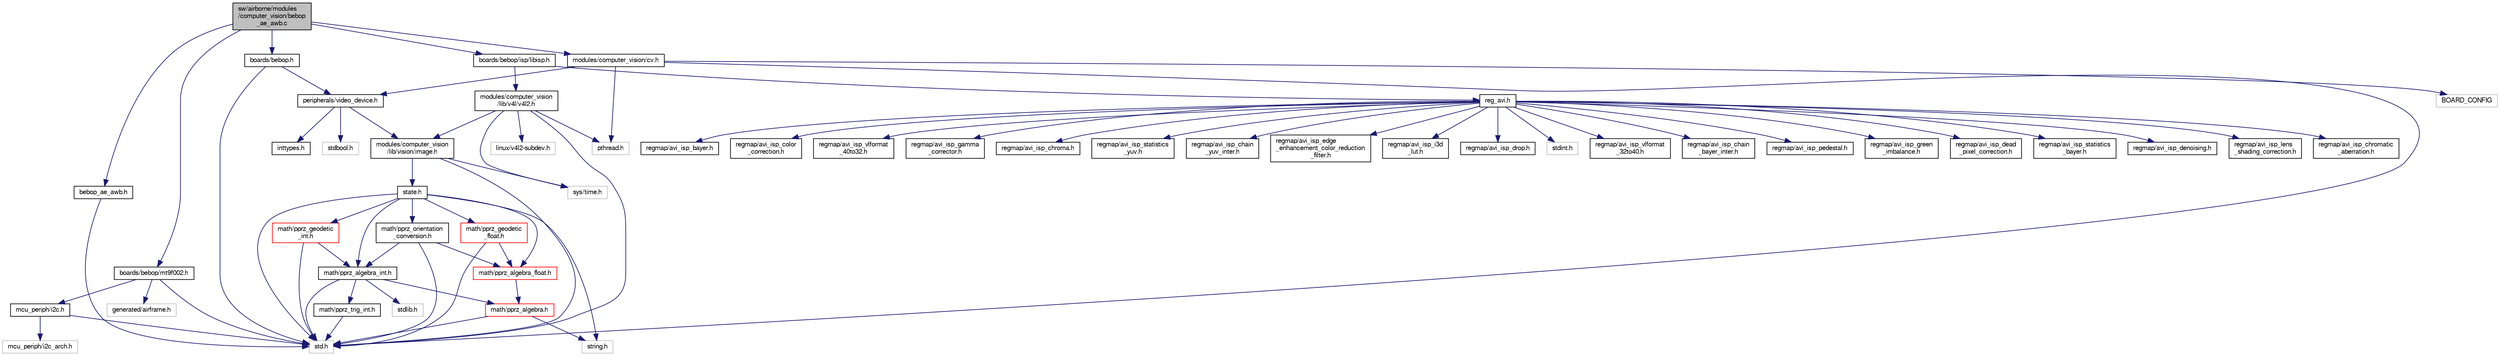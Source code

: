 digraph "sw/airborne/modules/computer_vision/bebop_ae_awb.c"
{
  edge [fontname="FreeSans",fontsize="10",labelfontname="FreeSans",labelfontsize="10"];
  node [fontname="FreeSans",fontsize="10",shape=record];
  Node1 [label="sw/airborne/modules\l/computer_vision/bebop\l_ae_awb.c",height=0.2,width=0.4,color="black", fillcolor="grey75", style="filled", fontcolor="black"];
  Node1 -> Node2 [color="midnightblue",fontsize="10",style="solid",fontname="FreeSans"];
  Node2 [label="bebop_ae_awb.h",height=0.2,width=0.4,color="black", fillcolor="white", style="filled",URL="$bebop__ae__awb_8h.html"];
  Node2 -> Node3 [color="midnightblue",fontsize="10",style="solid",fontname="FreeSans"];
  Node3 [label="std.h",height=0.2,width=0.4,color="grey75", fillcolor="white", style="filled"];
  Node1 -> Node4 [color="midnightblue",fontsize="10",style="solid",fontname="FreeSans"];
  Node4 [label="boards/bebop.h",height=0.2,width=0.4,color="black", fillcolor="white", style="filled",URL="$bebop_8h.html"];
  Node4 -> Node3 [color="midnightblue",fontsize="10",style="solid",fontname="FreeSans"];
  Node4 -> Node5 [color="midnightblue",fontsize="10",style="solid",fontname="FreeSans"];
  Node5 [label="peripherals/video_device.h",height=0.2,width=0.4,color="black", fillcolor="white", style="filled",URL="$video__device_8h.html"];
  Node5 -> Node6 [color="midnightblue",fontsize="10",style="solid",fontname="FreeSans"];
  Node6 [label="stdbool.h",height=0.2,width=0.4,color="grey75", fillcolor="white", style="filled"];
  Node5 -> Node7 [color="midnightblue",fontsize="10",style="solid",fontname="FreeSans"];
  Node7 [label="inttypes.h",height=0.2,width=0.4,color="black", fillcolor="white", style="filled",URL="$inttypes_8h.html"];
  Node5 -> Node8 [color="midnightblue",fontsize="10",style="solid",fontname="FreeSans"];
  Node8 [label="modules/computer_vision\l/lib/vision/image.h",height=0.2,width=0.4,color="black", fillcolor="white", style="filled",URL="$image_8h.html",tooltip="Image helper functions like resizing, color filter, converters... "];
  Node8 -> Node3 [color="midnightblue",fontsize="10",style="solid",fontname="FreeSans"];
  Node8 -> Node9 [color="midnightblue",fontsize="10",style="solid",fontname="FreeSans"];
  Node9 [label="sys/time.h",height=0.2,width=0.4,color="grey75", fillcolor="white", style="filled"];
  Node8 -> Node10 [color="midnightblue",fontsize="10",style="solid",fontname="FreeSans"];
  Node10 [label="state.h",height=0.2,width=0.4,color="black", fillcolor="white", style="filled",URL="$state_8h.html",tooltip="API to get/set the generic vehicle states. "];
  Node10 -> Node11 [color="midnightblue",fontsize="10",style="solid",fontname="FreeSans"];
  Node11 [label="math/pprz_algebra_int.h",height=0.2,width=0.4,color="black", fillcolor="white", style="filled",URL="$pprz__algebra__int_8h.html",tooltip="Paparazzi fixed point algebra. "];
  Node11 -> Node3 [color="midnightblue",fontsize="10",style="solid",fontname="FreeSans"];
  Node11 -> Node12 [color="midnightblue",fontsize="10",style="solid",fontname="FreeSans"];
  Node12 [label="math/pprz_algebra.h",height=0.2,width=0.4,color="red", fillcolor="white", style="filled",URL="$pprz__algebra_8h.html",tooltip="Paparazzi generic algebra macros. "];
  Node12 -> Node13 [color="midnightblue",fontsize="10",style="solid",fontname="FreeSans"];
  Node13 [label="string.h",height=0.2,width=0.4,color="grey75", fillcolor="white", style="filled"];
  Node12 -> Node3 [color="midnightblue",fontsize="10",style="solid",fontname="FreeSans"];
  Node11 -> Node14 [color="midnightblue",fontsize="10",style="solid",fontname="FreeSans"];
  Node14 [label="math/pprz_trig_int.h",height=0.2,width=0.4,color="black", fillcolor="white", style="filled",URL="$pprz__trig__int_8h.html",tooltip="Paparazzi fixed point trig functions. "];
  Node14 -> Node3 [color="midnightblue",fontsize="10",style="solid",fontname="FreeSans"];
  Node11 -> Node15 [color="midnightblue",fontsize="10",style="solid",fontname="FreeSans"];
  Node15 [label="stdlib.h",height=0.2,width=0.4,color="grey75", fillcolor="white", style="filled"];
  Node10 -> Node16 [color="midnightblue",fontsize="10",style="solid",fontname="FreeSans"];
  Node16 [label="math/pprz_algebra_float.h",height=0.2,width=0.4,color="red", fillcolor="white", style="filled",URL="$pprz__algebra__float_8h.html",tooltip="Paparazzi floating point algebra. "];
  Node16 -> Node12 [color="midnightblue",fontsize="10",style="solid",fontname="FreeSans"];
  Node10 -> Node17 [color="midnightblue",fontsize="10",style="solid",fontname="FreeSans"];
  Node17 [label="math/pprz_geodetic\l_int.h",height=0.2,width=0.4,color="red", fillcolor="white", style="filled",URL="$pprz__geodetic__int_8h.html",tooltip="Paparazzi fixed point math for geodetic calculations. "];
  Node17 -> Node3 [color="midnightblue",fontsize="10",style="solid",fontname="FreeSans"];
  Node17 -> Node11 [color="midnightblue",fontsize="10",style="solid",fontname="FreeSans"];
  Node10 -> Node18 [color="midnightblue",fontsize="10",style="solid",fontname="FreeSans"];
  Node18 [label="math/pprz_geodetic\l_float.h",height=0.2,width=0.4,color="red", fillcolor="white", style="filled",URL="$pprz__geodetic__float_8h.html",tooltip="Paparazzi floating point math for geodetic calculations. "];
  Node18 -> Node16 [color="midnightblue",fontsize="10",style="solid",fontname="FreeSans"];
  Node18 -> Node3 [color="midnightblue",fontsize="10",style="solid",fontname="FreeSans"];
  Node10 -> Node19 [color="midnightblue",fontsize="10",style="solid",fontname="FreeSans"];
  Node19 [label="math/pprz_orientation\l_conversion.h",height=0.2,width=0.4,color="black", fillcolor="white", style="filled",URL="$pprz__orientation__conversion_8h.html",tooltip="Generic orientation representation and conversions. "];
  Node19 -> Node11 [color="midnightblue",fontsize="10",style="solid",fontname="FreeSans"];
  Node19 -> Node16 [color="midnightblue",fontsize="10",style="solid",fontname="FreeSans"];
  Node19 -> Node3 [color="midnightblue",fontsize="10",style="solid",fontname="FreeSans"];
  Node10 -> Node3 [color="midnightblue",fontsize="10",style="solid",fontname="FreeSans"];
  Node10 -> Node13 [color="midnightblue",fontsize="10",style="solid",fontname="FreeSans"];
  Node1 -> Node20 [color="midnightblue",fontsize="10",style="solid",fontname="FreeSans"];
  Node20 [label="boards/bebop/mt9f002.h",height=0.2,width=0.4,color="black", fillcolor="white", style="filled",URL="$mt9f002_8h.html",tooltip="Initialization and configuration of the MT9F002 CMOS Chip. "];
  Node20 -> Node3 [color="midnightblue",fontsize="10",style="solid",fontname="FreeSans"];
  Node20 -> Node21 [color="midnightblue",fontsize="10",style="solid",fontname="FreeSans"];
  Node21 [label="mcu_periph/i2c.h",height=0.2,width=0.4,color="black", fillcolor="white", style="filled",URL="$i2c_8h.html",tooltip="Architecture independent I2C (Inter-Integrated Circuit Bus) API. "];
  Node21 -> Node3 [color="midnightblue",fontsize="10",style="solid",fontname="FreeSans"];
  Node21 -> Node22 [color="midnightblue",fontsize="10",style="solid",fontname="FreeSans"];
  Node22 [label="mcu_periph/i2c_arch.h",height=0.2,width=0.4,color="grey75", fillcolor="white", style="filled"];
  Node20 -> Node23 [color="midnightblue",fontsize="10",style="solid",fontname="FreeSans"];
  Node23 [label="generated/airframe.h",height=0.2,width=0.4,color="grey75", fillcolor="white", style="filled"];
  Node1 -> Node24 [color="midnightblue",fontsize="10",style="solid",fontname="FreeSans"];
  Node24 [label="boards/bebop/isp/libisp.h",height=0.2,width=0.4,color="black", fillcolor="white", style="filled",URL="$libisp_8h.html"];
  Node24 -> Node25 [color="midnightblue",fontsize="10",style="solid",fontname="FreeSans"];
  Node25 [label="reg_avi.h",height=0.2,width=0.4,color="black", fillcolor="white", style="filled",URL="$reg__avi_8h.html"];
  Node25 -> Node26 [color="midnightblue",fontsize="10",style="solid",fontname="FreeSans"];
  Node26 [label="stdint.h",height=0.2,width=0.4,color="grey75", fillcolor="white", style="filled"];
  Node25 -> Node27 [color="midnightblue",fontsize="10",style="solid",fontname="FreeSans"];
  Node27 [label="regmap/avi_isp_vlformat\l_32to40.h",height=0.2,width=0.4,color="black", fillcolor="white", style="filled",URL="$avi__isp__vlformat__32to40_8h.html"];
  Node25 -> Node28 [color="midnightblue",fontsize="10",style="solid",fontname="FreeSans"];
  Node28 [label="regmap/avi_isp_chain\l_bayer_inter.h",height=0.2,width=0.4,color="black", fillcolor="white", style="filled",URL="$avi__isp__chain__bayer__inter_8h.html"];
  Node25 -> Node29 [color="midnightblue",fontsize="10",style="solid",fontname="FreeSans"];
  Node29 [label="regmap/avi_isp_pedestal.h",height=0.2,width=0.4,color="black", fillcolor="white", style="filled",URL="$avi__isp__pedestal_8h.html"];
  Node25 -> Node30 [color="midnightblue",fontsize="10",style="solid",fontname="FreeSans"];
  Node30 [label="regmap/avi_isp_green\l_imbalance.h",height=0.2,width=0.4,color="black", fillcolor="white", style="filled",URL="$avi__isp__green__imbalance_8h.html"];
  Node25 -> Node31 [color="midnightblue",fontsize="10",style="solid",fontname="FreeSans"];
  Node31 [label="regmap/avi_isp_dead\l_pixel_correction.h",height=0.2,width=0.4,color="black", fillcolor="white", style="filled",URL="$avi__isp__dead__pixel__correction_8h.html"];
  Node25 -> Node32 [color="midnightblue",fontsize="10",style="solid",fontname="FreeSans"];
  Node32 [label="regmap/avi_isp_statistics\l_bayer.h",height=0.2,width=0.4,color="black", fillcolor="white", style="filled",URL="$avi__isp__statistics__bayer_8h.html"];
  Node25 -> Node33 [color="midnightblue",fontsize="10",style="solid",fontname="FreeSans"];
  Node33 [label="regmap/avi_isp_denoising.h",height=0.2,width=0.4,color="black", fillcolor="white", style="filled",URL="$avi__isp__denoising_8h.html"];
  Node25 -> Node34 [color="midnightblue",fontsize="10",style="solid",fontname="FreeSans"];
  Node34 [label="regmap/avi_isp_lens\l_shading_correction.h",height=0.2,width=0.4,color="black", fillcolor="white", style="filled",URL="$avi__isp__lens__shading__correction_8h.html"];
  Node25 -> Node35 [color="midnightblue",fontsize="10",style="solid",fontname="FreeSans"];
  Node35 [label="regmap/avi_isp_chromatic\l_aberration.h",height=0.2,width=0.4,color="black", fillcolor="white", style="filled",URL="$avi__isp__chromatic__aberration_8h.html"];
  Node25 -> Node36 [color="midnightblue",fontsize="10",style="solid",fontname="FreeSans"];
  Node36 [label="regmap/avi_isp_bayer.h",height=0.2,width=0.4,color="black", fillcolor="white", style="filled",URL="$avi__isp__bayer_8h.html"];
  Node25 -> Node37 [color="midnightblue",fontsize="10",style="solid",fontname="FreeSans"];
  Node37 [label="regmap/avi_isp_color\l_correction.h",height=0.2,width=0.4,color="black", fillcolor="white", style="filled",URL="$avi__isp__color__correction_8h.html"];
  Node25 -> Node38 [color="midnightblue",fontsize="10",style="solid",fontname="FreeSans"];
  Node38 [label="regmap/avi_isp_vlformat\l_40to32.h",height=0.2,width=0.4,color="black", fillcolor="white", style="filled",URL="$avi__isp__vlformat__40to32_8h.html"];
  Node25 -> Node39 [color="midnightblue",fontsize="10",style="solid",fontname="FreeSans"];
  Node39 [label="regmap/avi_isp_gamma\l_corrector.h",height=0.2,width=0.4,color="black", fillcolor="white", style="filled",URL="$avi__isp__gamma__corrector_8h.html"];
  Node25 -> Node40 [color="midnightblue",fontsize="10",style="solid",fontname="FreeSans"];
  Node40 [label="regmap/avi_isp_chroma.h",height=0.2,width=0.4,color="black", fillcolor="white", style="filled",URL="$avi__isp__chroma_8h.html"];
  Node25 -> Node41 [color="midnightblue",fontsize="10",style="solid",fontname="FreeSans"];
  Node41 [label="regmap/avi_isp_statistics\l_yuv.h",height=0.2,width=0.4,color="black", fillcolor="white", style="filled",URL="$avi__isp__statistics__yuv_8h.html"];
  Node25 -> Node42 [color="midnightblue",fontsize="10",style="solid",fontname="FreeSans"];
  Node42 [label="regmap/avi_isp_chain\l_yuv_inter.h",height=0.2,width=0.4,color="black", fillcolor="white", style="filled",URL="$avi__isp__chain__yuv__inter_8h.html"];
  Node25 -> Node43 [color="midnightblue",fontsize="10",style="solid",fontname="FreeSans"];
  Node43 [label="regmap/avi_isp_edge\l_enhancement_color_reduction\l_filter.h",height=0.2,width=0.4,color="black", fillcolor="white", style="filled",URL="$avi__isp__edge__enhancement__color__reduction__filter_8h.html"];
  Node25 -> Node44 [color="midnightblue",fontsize="10",style="solid",fontname="FreeSans"];
  Node44 [label="regmap/avi_isp_i3d\l_lut.h",height=0.2,width=0.4,color="black", fillcolor="white", style="filled",URL="$avi__isp__i3d__lut_8h.html"];
  Node25 -> Node45 [color="midnightblue",fontsize="10",style="solid",fontname="FreeSans"];
  Node45 [label="regmap/avi_isp_drop.h",height=0.2,width=0.4,color="black", fillcolor="white", style="filled",URL="$avi__isp__drop_8h.html"];
  Node24 -> Node46 [color="midnightblue",fontsize="10",style="solid",fontname="FreeSans"];
  Node46 [label="modules/computer_vision\l/lib/v4l/v4l2.h",height=0.2,width=0.4,color="black", fillcolor="white", style="filled",URL="$v4l2_8h.html",tooltip="Capture images from a V4L2 device (Video for Linux 2) "];
  Node46 -> Node47 [color="midnightblue",fontsize="10",style="solid",fontname="FreeSans"];
  Node47 [label="linux/v4l2-subdev.h",height=0.2,width=0.4,color="grey75", fillcolor="white", style="filled"];
  Node46 -> Node48 [color="midnightblue",fontsize="10",style="solid",fontname="FreeSans"];
  Node48 [label="pthread.h",height=0.2,width=0.4,color="grey75", fillcolor="white", style="filled"];
  Node46 -> Node9 [color="midnightblue",fontsize="10",style="solid",fontname="FreeSans"];
  Node46 -> Node3 [color="midnightblue",fontsize="10",style="solid",fontname="FreeSans"];
  Node46 -> Node8 [color="midnightblue",fontsize="10",style="solid",fontname="FreeSans"];
  Node1 -> Node49 [color="midnightblue",fontsize="10",style="solid",fontname="FreeSans"];
  Node49 [label="modules/computer_vision/cv.h",height=0.2,width=0.4,color="black", fillcolor="white", style="filled",URL="$cv_8h.html",tooltip="Computer vision framework for onboard processing. "];
  Node49 -> Node48 [color="midnightblue",fontsize="10",style="solid",fontname="FreeSans"];
  Node49 -> Node3 [color="midnightblue",fontsize="10",style="solid",fontname="FreeSans"];
  Node49 -> Node5 [color="midnightblue",fontsize="10",style="solid",fontname="FreeSans"];
  Node49 -> Node50 [color="midnightblue",fontsize="10",style="solid",fontname="FreeSans"];
  Node50 [label="BOARD_CONFIG",height=0.2,width=0.4,color="grey75", fillcolor="white", style="filled"];
}
